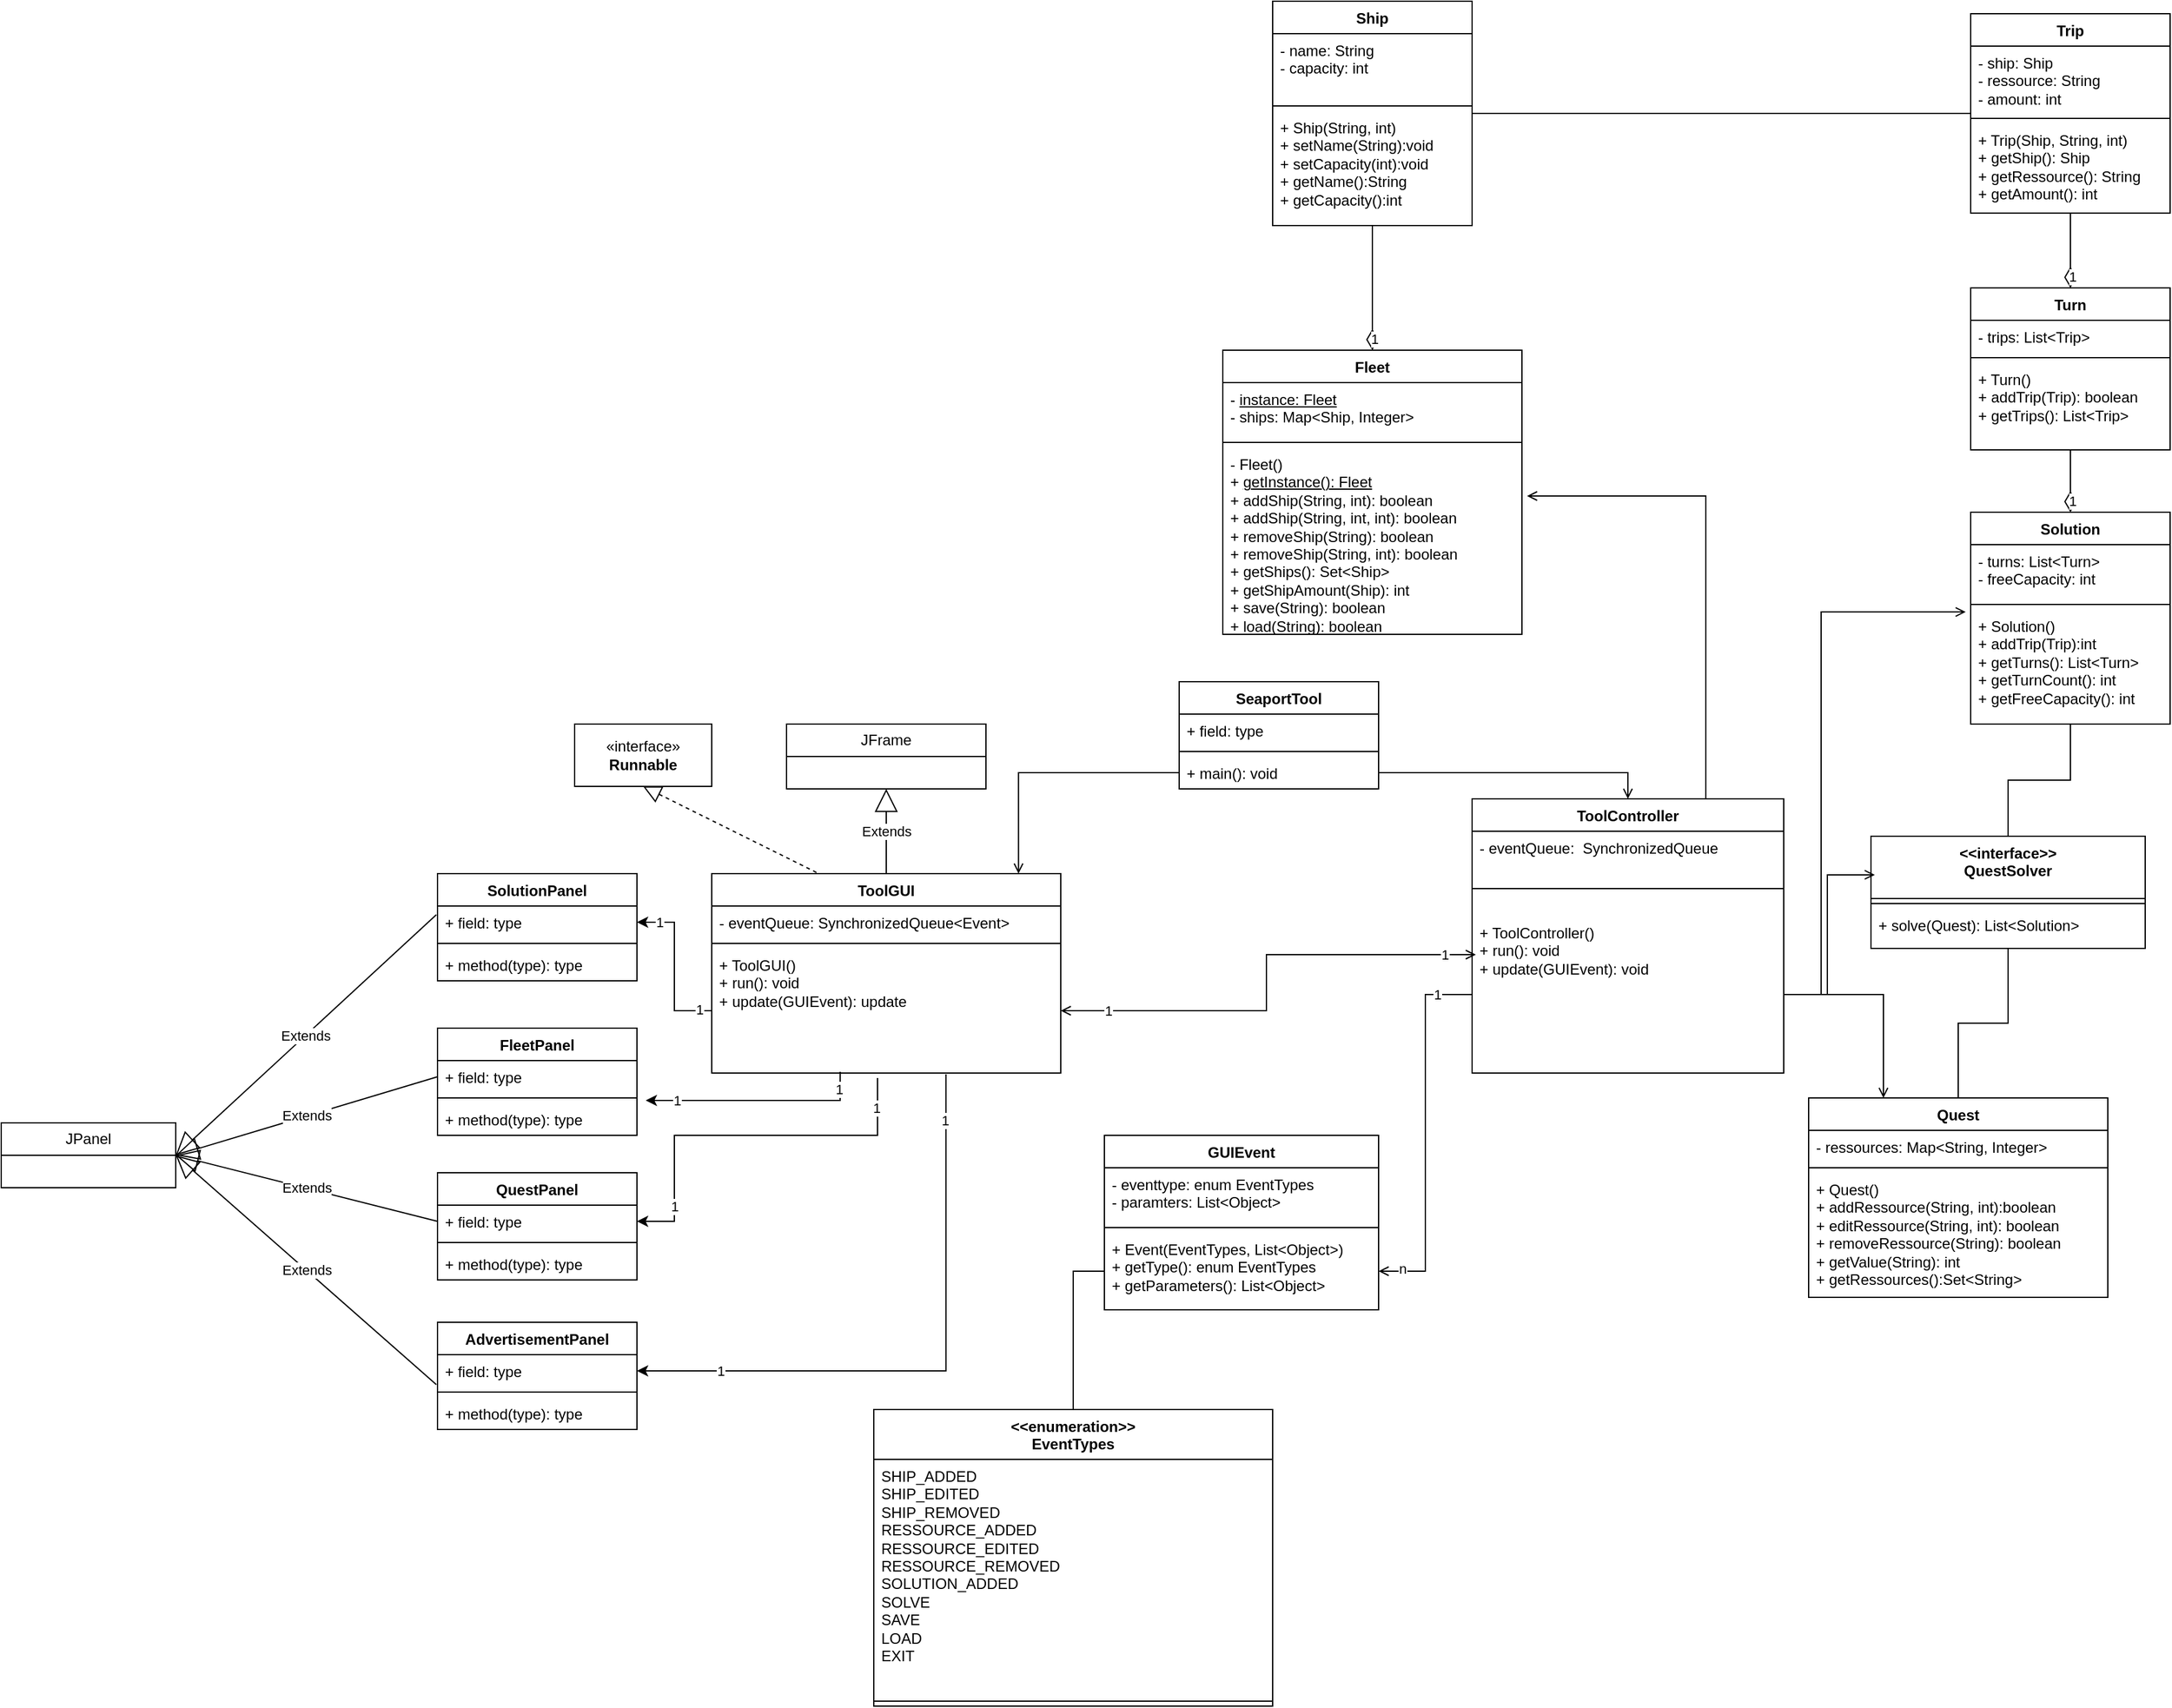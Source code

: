 <mxfile version="21.8.2" type="device">
  <diagram id="C5RBs43oDa-KdzZeNtuy" name="Page-1">
    <mxGraphModel dx="2634" dy="836" grid="1" gridSize="10" guides="1" tooltips="1" connect="1" arrows="1" fold="1" page="0" pageScale="1" pageWidth="827" pageHeight="1169" math="0" shadow="0">
      <root>
        <mxCell id="WIyWlLk6GJQsqaUBKTNV-0" />
        <mxCell id="WIyWlLk6GJQsqaUBKTNV-1" parent="WIyWlLk6GJQsqaUBKTNV-0" />
        <mxCell id="2VStCSKUZjfk6ihANfYz-0" value="SeaportTool" style="swimlane;fontStyle=1;align=center;verticalAlign=top;childLayout=stackLayout;horizontal=1;startSize=26;horizontalStack=0;resizeParent=1;resizeParentMax=0;resizeLast=0;collapsible=1;marginBottom=0;whiteSpace=wrap;html=1;" parent="WIyWlLk6GJQsqaUBKTNV-1" vertex="1">
          <mxGeometry x="-5" y="566" width="160" height="86" as="geometry" />
        </mxCell>
        <mxCell id="2VStCSKUZjfk6ihANfYz-1" value="+ field: type" style="text;strokeColor=none;fillColor=none;align=left;verticalAlign=top;spacingLeft=4;spacingRight=4;overflow=hidden;rotatable=0;points=[[0,0.5],[1,0.5]];portConstraint=eastwest;whiteSpace=wrap;html=1;" parent="2VStCSKUZjfk6ihANfYz-0" vertex="1">
          <mxGeometry y="26" width="160" height="26" as="geometry" />
        </mxCell>
        <mxCell id="2VStCSKUZjfk6ihANfYz-2" value="" style="line;strokeWidth=1;fillColor=none;align=left;verticalAlign=middle;spacingTop=-1;spacingLeft=3;spacingRight=3;rotatable=0;labelPosition=right;points=[];portConstraint=eastwest;strokeColor=inherit;" parent="2VStCSKUZjfk6ihANfYz-0" vertex="1">
          <mxGeometry y="52" width="160" height="8" as="geometry" />
        </mxCell>
        <mxCell id="pzz5QwoeYlEcZ2WkyYNR-74" value="+ main(): void" style="text;strokeColor=none;fillColor=none;align=left;verticalAlign=top;spacingLeft=4;spacingRight=4;overflow=hidden;rotatable=0;points=[[0,0.5],[1,0.5]];portConstraint=eastwest;whiteSpace=wrap;html=1;" parent="2VStCSKUZjfk6ihANfYz-0" vertex="1">
          <mxGeometry y="60" width="160" height="26" as="geometry" />
        </mxCell>
        <mxCell id="2VStCSKUZjfk6ihANfYz-5" value="&lt;div&gt;&amp;lt;&amp;lt;interface&amp;gt;&amp;gt;&lt;/div&gt;&lt;div&gt;QuestSolver&lt;br&gt;&lt;/div&gt;" style="swimlane;fontStyle=1;align=center;verticalAlign=top;childLayout=stackLayout;horizontal=1;startSize=50;horizontalStack=0;resizeParent=1;resizeParentMax=0;resizeLast=0;collapsible=1;marginBottom=0;whiteSpace=wrap;html=1;" parent="WIyWlLk6GJQsqaUBKTNV-1" vertex="1">
          <mxGeometry x="550" y="690" width="220" height="90" as="geometry" />
        </mxCell>
        <mxCell id="2VStCSKUZjfk6ihANfYz-7" value="" style="line;strokeWidth=1;fillColor=none;align=left;verticalAlign=middle;spacingTop=-1;spacingLeft=3;spacingRight=3;rotatable=0;labelPosition=right;points=[];portConstraint=eastwest;strokeColor=inherit;" parent="2VStCSKUZjfk6ihANfYz-5" vertex="1">
          <mxGeometry y="50" width="220" height="8" as="geometry" />
        </mxCell>
        <mxCell id="2VStCSKUZjfk6ihANfYz-8" value="+ solve(Quest): List&amp;lt;Solution&amp;gt;" style="text;strokeColor=none;fillColor=none;align=left;verticalAlign=top;spacingLeft=4;spacingRight=4;overflow=hidden;rotatable=0;points=[[0,0.5],[1,0.5]];portConstraint=eastwest;whiteSpace=wrap;html=1;" parent="2VStCSKUZjfk6ihANfYz-5" vertex="1">
          <mxGeometry y="58" width="220" height="32" as="geometry" />
        </mxCell>
        <mxCell id="2VStCSKUZjfk6ihANfYz-9" value="Quest" style="swimlane;fontStyle=1;align=center;verticalAlign=top;childLayout=stackLayout;horizontal=1;startSize=26;horizontalStack=0;resizeParent=1;resizeParentMax=0;resizeLast=0;collapsible=1;marginBottom=0;whiteSpace=wrap;html=1;" parent="WIyWlLk6GJQsqaUBKTNV-1" vertex="1">
          <mxGeometry x="500" y="900" width="240" height="160" as="geometry" />
        </mxCell>
        <mxCell id="2VStCSKUZjfk6ihANfYz-10" value="- ressources: Map&amp;lt;String, Integer&amp;gt;" style="text;strokeColor=none;fillColor=none;align=left;verticalAlign=top;spacingLeft=4;spacingRight=4;overflow=hidden;rotatable=0;points=[[0,0.5],[1,0.5]];portConstraint=eastwest;whiteSpace=wrap;html=1;" parent="2VStCSKUZjfk6ihANfYz-9" vertex="1">
          <mxGeometry y="26" width="240" height="26" as="geometry" />
        </mxCell>
        <mxCell id="2VStCSKUZjfk6ihANfYz-11" value="" style="line;strokeWidth=1;fillColor=none;align=left;verticalAlign=middle;spacingTop=-1;spacingLeft=3;spacingRight=3;rotatable=0;labelPosition=right;points=[];portConstraint=eastwest;strokeColor=inherit;" parent="2VStCSKUZjfk6ihANfYz-9" vertex="1">
          <mxGeometry y="52" width="240" height="8" as="geometry" />
        </mxCell>
        <mxCell id="2VStCSKUZjfk6ihANfYz-12" value="&lt;div&gt;+ Quest()&lt;br&gt;&lt;/div&gt;&lt;div&gt;+ addRessource(String, int):boolean&lt;/div&gt;&lt;div&gt;+ editRessource(String, int): boolean&lt;/div&gt;&lt;div&gt;+ removeRessource(String): boolean&lt;/div&gt;&lt;div&gt;+ getValue(String): int&lt;/div&gt;&lt;div&gt;+ getRessources():Set&amp;lt;String&amp;gt;&lt;br&gt;&lt;/div&gt;" style="text;strokeColor=none;fillColor=none;align=left;verticalAlign=top;spacingLeft=4;spacingRight=4;overflow=hidden;rotatable=0;points=[[0,0.5],[1,0.5]];portConstraint=eastwest;whiteSpace=wrap;html=1;" parent="2VStCSKUZjfk6ihANfYz-9" vertex="1">
          <mxGeometry y="60" width="240" height="100" as="geometry" />
        </mxCell>
        <mxCell id="2VStCSKUZjfk6ihANfYz-13" value="Solution" style="swimlane;fontStyle=1;align=center;verticalAlign=top;childLayout=stackLayout;horizontal=1;startSize=26;horizontalStack=0;resizeParent=1;resizeParentMax=0;resizeLast=0;collapsible=1;marginBottom=0;whiteSpace=wrap;html=1;" parent="WIyWlLk6GJQsqaUBKTNV-1" vertex="1">
          <mxGeometry x="630" y="430" width="160" height="170" as="geometry" />
        </mxCell>
        <mxCell id="2VStCSKUZjfk6ihANfYz-14" value="&lt;div&gt;- turns: List&amp;lt;Turn&amp;gt;&lt;/div&gt;&lt;div&gt;- freeCapacity: int&lt;br&gt;&lt;/div&gt;" style="text;strokeColor=none;fillColor=none;align=left;verticalAlign=top;spacingLeft=4;spacingRight=4;overflow=hidden;rotatable=0;points=[[0,0.5],[1,0.5]];portConstraint=eastwest;whiteSpace=wrap;html=1;" parent="2VStCSKUZjfk6ihANfYz-13" vertex="1">
          <mxGeometry y="26" width="160" height="44" as="geometry" />
        </mxCell>
        <mxCell id="2VStCSKUZjfk6ihANfYz-15" value="" style="line;strokeWidth=1;fillColor=none;align=left;verticalAlign=middle;spacingTop=-1;spacingLeft=3;spacingRight=3;rotatable=0;labelPosition=right;points=[];portConstraint=eastwest;strokeColor=inherit;" parent="2VStCSKUZjfk6ihANfYz-13" vertex="1">
          <mxGeometry y="70" width="160" height="8" as="geometry" />
        </mxCell>
        <mxCell id="2VStCSKUZjfk6ihANfYz-16" value="&lt;div&gt;+ Solution()&lt;/div&gt;&lt;div&gt;+ addTrip(Trip):int&lt;/div&gt;&lt;div&gt;+ getTurns(): List&amp;lt;Turn&amp;gt;&lt;/div&gt;&lt;div&gt;+ getTurnCount(): int&lt;/div&gt;&lt;div&gt;+ getFreeCapacity(): int&lt;br&gt;&lt;/div&gt;" style="text;strokeColor=none;fillColor=none;align=left;verticalAlign=top;spacingLeft=4;spacingRight=4;overflow=hidden;rotatable=0;points=[[0,0.5],[1,0.5]];portConstraint=eastwest;whiteSpace=wrap;html=1;" parent="2VStCSKUZjfk6ihANfYz-13" vertex="1">
          <mxGeometry y="78" width="160" height="92" as="geometry" />
        </mxCell>
        <mxCell id="2VStCSKUZjfk6ihANfYz-21" value="Ship" style="swimlane;fontStyle=1;align=center;verticalAlign=top;childLayout=stackLayout;horizontal=1;startSize=26;horizontalStack=0;resizeParent=1;resizeParentMax=0;resizeLast=0;collapsible=1;marginBottom=0;whiteSpace=wrap;html=1;" parent="WIyWlLk6GJQsqaUBKTNV-1" vertex="1">
          <mxGeometry x="70" y="20" width="160" height="180" as="geometry">
            <mxRectangle x="40" y="240" width="70" height="30" as="alternateBounds" />
          </mxGeometry>
        </mxCell>
        <mxCell id="2VStCSKUZjfk6ihANfYz-22" value="&lt;div&gt;- name: String&lt;/div&gt;&lt;div&gt;- capacity: int&lt;/div&gt;" style="text;strokeColor=none;fillColor=none;align=left;verticalAlign=top;spacingLeft=4;spacingRight=4;overflow=hidden;rotatable=0;points=[[0,0.5],[1,0.5]];portConstraint=eastwest;whiteSpace=wrap;html=1;" parent="2VStCSKUZjfk6ihANfYz-21" vertex="1">
          <mxGeometry y="26" width="160" height="54" as="geometry" />
        </mxCell>
        <mxCell id="2VStCSKUZjfk6ihANfYz-23" value="" style="line;strokeWidth=1;fillColor=none;align=left;verticalAlign=middle;spacingTop=-1;spacingLeft=3;spacingRight=3;rotatable=0;labelPosition=right;points=[];portConstraint=eastwest;strokeColor=inherit;" parent="2VStCSKUZjfk6ihANfYz-21" vertex="1">
          <mxGeometry y="80" width="160" height="8" as="geometry" />
        </mxCell>
        <mxCell id="2VStCSKUZjfk6ihANfYz-24" value="&lt;div&gt;+ Ship(String, int)&lt;/div&gt;&lt;div&gt;+ setName(String):void&lt;/div&gt;&lt;div&gt;+ setCapacity(int):void&lt;/div&gt;&lt;div&gt;+ getName():String&lt;/div&gt;&lt;div&gt;+ getCapacity():int&lt;br&gt;&lt;/div&gt;" style="text;strokeColor=none;fillColor=none;align=left;verticalAlign=top;spacingLeft=4;spacingRight=4;overflow=hidden;rotatable=0;points=[[0,0.5],[1,0.5]];portConstraint=eastwest;whiteSpace=wrap;html=1;" parent="2VStCSKUZjfk6ihANfYz-21" vertex="1">
          <mxGeometry y="88" width="160" height="92" as="geometry" />
        </mxCell>
        <mxCell id="2VStCSKUZjfk6ihANfYz-25" value="Fleet" style="swimlane;fontStyle=1;align=center;verticalAlign=top;childLayout=stackLayout;horizontal=1;startSize=26;horizontalStack=0;resizeParent=1;resizeParentMax=0;resizeLast=0;collapsible=1;marginBottom=0;whiteSpace=wrap;html=1;" parent="WIyWlLk6GJQsqaUBKTNV-1" vertex="1">
          <mxGeometry x="30" y="300" width="240" height="228" as="geometry" />
        </mxCell>
        <mxCell id="2VStCSKUZjfk6ihANfYz-26" value="- &lt;u&gt;instance: Fleet&lt;/u&gt;&lt;br&gt;- ships: Map&amp;lt;Ship, Integer&amp;gt;&lt;br&gt;" style="text;strokeColor=none;fillColor=none;align=left;verticalAlign=top;spacingLeft=4;spacingRight=4;overflow=hidden;rotatable=0;points=[[0,0.5],[1,0.5]];portConstraint=eastwest;whiteSpace=wrap;html=1;" parent="2VStCSKUZjfk6ihANfYz-25" vertex="1">
          <mxGeometry y="26" width="240" height="44" as="geometry" />
        </mxCell>
        <mxCell id="2VStCSKUZjfk6ihANfYz-27" value="" style="line;strokeWidth=1;fillColor=none;align=left;verticalAlign=middle;spacingTop=-1;spacingLeft=3;spacingRight=3;rotatable=0;labelPosition=right;points=[];portConstraint=eastwest;strokeColor=inherit;" parent="2VStCSKUZjfk6ihANfYz-25" vertex="1">
          <mxGeometry y="70" width="240" height="8" as="geometry" />
        </mxCell>
        <mxCell id="2VStCSKUZjfk6ihANfYz-28" value="&lt;div&gt;- Fleet()&lt;/div&gt;&lt;div&gt;+ &lt;u&gt;getInstance(): Fleet&lt;/u&gt;&lt;/div&gt;&lt;div&gt;+ addShip(String, int): boolean&lt;br&gt;&lt;/div&gt;&lt;div&gt;+ addShip(String, int, int): boolean&lt;/div&gt;&lt;div&gt;+ removeShip(String): boolean&lt;br&gt;&lt;/div&gt;&lt;div&gt;+ removeShip(String, int): boolean&lt;/div&gt;&lt;div&gt;+ getShips(): Set&amp;lt;Ship&amp;gt;&lt;/div&gt;&lt;div&gt;+ getShipAmount(Ship): int&lt;br&gt;&lt;/div&gt;&lt;div&gt;+ save(String): boolean&lt;/div&gt;&lt;div&gt;+ load(String): boolean&lt;br&gt;&lt;/div&gt;" style="text;strokeColor=none;fillColor=none;align=left;verticalAlign=top;spacingLeft=4;spacingRight=4;overflow=hidden;rotatable=0;points=[[0,0.5],[1,0.5]];portConstraint=eastwest;whiteSpace=wrap;html=1;" parent="2VStCSKUZjfk6ihANfYz-25" vertex="1">
          <mxGeometry y="78" width="240" height="150" as="geometry" />
        </mxCell>
        <mxCell id="2VStCSKUZjfk6ihANfYz-29" value="Trip" style="swimlane;fontStyle=1;align=center;verticalAlign=top;childLayout=stackLayout;horizontal=1;startSize=26;horizontalStack=0;resizeParent=1;resizeParentMax=0;resizeLast=0;collapsible=1;marginBottom=0;whiteSpace=wrap;html=1;" parent="WIyWlLk6GJQsqaUBKTNV-1" vertex="1">
          <mxGeometry x="630" y="30" width="160" height="160" as="geometry" />
        </mxCell>
        <mxCell id="2VStCSKUZjfk6ihANfYz-30" value="&lt;div&gt;- ship: Ship&lt;br&gt;&lt;/div&gt;&lt;div&gt;- ressource: String&lt;br&gt;&lt;/div&gt;&lt;div&gt;- amount: int&lt;br&gt;&lt;/div&gt;" style="text;strokeColor=none;fillColor=none;align=left;verticalAlign=top;spacingLeft=4;spacingRight=4;overflow=hidden;rotatable=0;points=[[0,0.5],[1,0.5]];portConstraint=eastwest;whiteSpace=wrap;html=1;" parent="2VStCSKUZjfk6ihANfYz-29" vertex="1">
          <mxGeometry y="26" width="160" height="54" as="geometry" />
        </mxCell>
        <mxCell id="2VStCSKUZjfk6ihANfYz-31" value="" style="line;strokeWidth=1;fillColor=none;align=left;verticalAlign=middle;spacingTop=-1;spacingLeft=3;spacingRight=3;rotatable=0;labelPosition=right;points=[];portConstraint=eastwest;strokeColor=inherit;" parent="2VStCSKUZjfk6ihANfYz-29" vertex="1">
          <mxGeometry y="80" width="160" height="8" as="geometry" />
        </mxCell>
        <mxCell id="2VStCSKUZjfk6ihANfYz-32" value="&lt;div&gt;+ Trip(Ship, String, int)&lt;/div&gt;&lt;div&gt;+ getShip(): Ship&lt;/div&gt;&lt;div&gt;+ getRessource(): String&lt;/div&gt;&lt;div&gt;+ getAmount(): int&lt;/div&gt;" style="text;strokeColor=none;fillColor=none;align=left;verticalAlign=top;spacingLeft=4;spacingRight=4;overflow=hidden;rotatable=0;points=[[0,0.5],[1,0.5]];portConstraint=eastwest;whiteSpace=wrap;html=1;" parent="2VStCSKUZjfk6ihANfYz-29" vertex="1">
          <mxGeometry y="88" width="160" height="72" as="geometry" />
        </mxCell>
        <mxCell id="2VStCSKUZjfk6ihANfYz-33" value="Turn" style="swimlane;fontStyle=1;align=center;verticalAlign=top;childLayout=stackLayout;horizontal=1;startSize=26;horizontalStack=0;resizeParent=1;resizeParentMax=0;resizeLast=0;collapsible=1;marginBottom=0;whiteSpace=wrap;html=1;" parent="WIyWlLk6GJQsqaUBKTNV-1" vertex="1">
          <mxGeometry x="630" y="250" width="160" height="130" as="geometry" />
        </mxCell>
        <mxCell id="2VStCSKUZjfk6ihANfYz-34" value="- trips: List&amp;lt;Trip&amp;gt;" style="text;strokeColor=none;fillColor=none;align=left;verticalAlign=top;spacingLeft=4;spacingRight=4;overflow=hidden;rotatable=0;points=[[0,0.5],[1,0.5]];portConstraint=eastwest;whiteSpace=wrap;html=1;" parent="2VStCSKUZjfk6ihANfYz-33" vertex="1">
          <mxGeometry y="26" width="160" height="26" as="geometry" />
        </mxCell>
        <mxCell id="2VStCSKUZjfk6ihANfYz-35" value="" style="line;strokeWidth=1;fillColor=none;align=left;verticalAlign=middle;spacingTop=-1;spacingLeft=3;spacingRight=3;rotatable=0;labelPosition=right;points=[];portConstraint=eastwest;strokeColor=inherit;" parent="2VStCSKUZjfk6ihANfYz-33" vertex="1">
          <mxGeometry y="52" width="160" height="8" as="geometry" />
        </mxCell>
        <mxCell id="2VStCSKUZjfk6ihANfYz-36" value="&lt;div&gt;+ Turn()&lt;/div&gt;&lt;div&gt;+ addTrip(Trip): boolean&lt;/div&gt;&lt;div&gt;+ getTrips(): List&amp;lt;Trip&amp;gt;&lt;br&gt;&lt;/div&gt;" style="text;strokeColor=none;fillColor=none;align=left;verticalAlign=top;spacingLeft=4;spacingRight=4;overflow=hidden;rotatable=0;points=[[0,0.5],[1,0.5]];portConstraint=eastwest;whiteSpace=wrap;html=1;" parent="2VStCSKUZjfk6ihANfYz-33" vertex="1">
          <mxGeometry y="60" width="160" height="70" as="geometry" />
        </mxCell>
        <mxCell id="2tUYn0M57NbODSfi8HWw-1" value="1" style="endArrow=none;html=1;endSize=12;startArrow=diamondThin;startSize=14;startFill=0;edgeStyle=orthogonalEdgeStyle;align=left;verticalAlign=bottom;rounded=0;endFill=0;" parent="WIyWlLk6GJQsqaUBKTNV-1" source="2VStCSKUZjfk6ihANfYz-13" target="2VStCSKUZjfk6ihANfYz-33" edge="1">
          <mxGeometry x="-1" y="3" relative="1" as="geometry">
            <mxPoint x="410" y="280" as="sourcePoint" />
            <mxPoint x="570" y="280" as="targetPoint" />
          </mxGeometry>
        </mxCell>
        <mxCell id="2tUYn0M57NbODSfi8HWw-4" value="1" style="endArrow=none;html=1;endSize=12;startArrow=diamondThin;startSize=14;startFill=0;edgeStyle=orthogonalEdgeStyle;align=left;verticalAlign=bottom;rounded=0;endFill=0;" parent="WIyWlLk6GJQsqaUBKTNV-1" source="2VStCSKUZjfk6ihANfYz-33" target="2VStCSKUZjfk6ihANfYz-29" edge="1">
          <mxGeometry x="-1" y="3" relative="1" as="geometry">
            <mxPoint x="730" y="200" as="sourcePoint" />
            <mxPoint x="730" y="250" as="targetPoint" />
          </mxGeometry>
        </mxCell>
        <mxCell id="2tUYn0M57NbODSfi8HWw-8" value="1" style="endArrow=none;html=1;endSize=12;startArrow=diamondThin;startSize=14;startFill=0;edgeStyle=orthogonalEdgeStyle;align=left;verticalAlign=bottom;rounded=0;endFill=0;" parent="WIyWlLk6GJQsqaUBKTNV-1" source="2VStCSKUZjfk6ihANfYz-25" target="2VStCSKUZjfk6ihANfYz-21" edge="1">
          <mxGeometry x="-1" y="3" relative="1" as="geometry">
            <mxPoint x="410" y="470" as="sourcePoint" />
            <mxPoint x="570" y="470" as="targetPoint" />
          </mxGeometry>
        </mxCell>
        <mxCell id="WBkQMYbXfCcK89Wq34PX-0" value="" style="endArrow=none;html=1;edgeStyle=orthogonalEdgeStyle;rounded=0;" parent="WIyWlLk6GJQsqaUBKTNV-1" source="2VStCSKUZjfk6ihANfYz-21" target="2VStCSKUZjfk6ihANfYz-29" edge="1">
          <mxGeometry relative="1" as="geometry">
            <mxPoint x="330" y="260" as="sourcePoint" />
            <mxPoint x="490" y="260" as="targetPoint" />
          </mxGeometry>
        </mxCell>
        <mxCell id="WBkQMYbXfCcK89Wq34PX-3" value="" style="endArrow=none;html=1;edgeStyle=orthogonalEdgeStyle;rounded=0;" parent="WIyWlLk6GJQsqaUBKTNV-1" source="2VStCSKUZjfk6ihANfYz-13" target="2VStCSKUZjfk6ihANfYz-5" edge="1">
          <mxGeometry relative="1" as="geometry">
            <mxPoint x="240" y="110" as="sourcePoint" />
            <mxPoint x="640" y="120" as="targetPoint" />
          </mxGeometry>
        </mxCell>
        <mxCell id="WBkQMYbXfCcK89Wq34PX-4" value="" style="endArrow=none;html=1;edgeStyle=orthogonalEdgeStyle;rounded=0;" parent="WIyWlLk6GJQsqaUBKTNV-1" source="2VStCSKUZjfk6ihANfYz-5" target="2VStCSKUZjfk6ihANfYz-9" edge="1">
          <mxGeometry relative="1" as="geometry">
            <mxPoint x="720" y="610" as="sourcePoint" />
            <mxPoint x="670" y="700" as="targetPoint" />
          </mxGeometry>
        </mxCell>
        <mxCell id="pzz5QwoeYlEcZ2WkyYNR-1" value="ToolController" style="swimlane;fontStyle=1;align=center;verticalAlign=top;childLayout=stackLayout;horizontal=1;startSize=26;horizontalStack=0;resizeParent=1;resizeParentMax=0;resizeLast=0;collapsible=1;marginBottom=0;whiteSpace=wrap;html=1;" parent="WIyWlLk6GJQsqaUBKTNV-1" vertex="1">
          <mxGeometry x="230" y="660" width="250" height="220" as="geometry" />
        </mxCell>
        <mxCell id="pzz5QwoeYlEcZ2WkyYNR-39" value="- eventQueue:&amp;nbsp; SynchronizedQueue" style="text;strokeColor=none;fillColor=none;align=left;verticalAlign=top;spacingLeft=4;spacingRight=4;overflow=hidden;rotatable=0;points=[[0,0.5],[1,0.5]];portConstraint=eastwest;whiteSpace=wrap;html=1;" parent="pzz5QwoeYlEcZ2WkyYNR-1" vertex="1">
          <mxGeometry y="26" width="250" height="24" as="geometry" />
        </mxCell>
        <mxCell id="pzz5QwoeYlEcZ2WkyYNR-3" value="" style="line;strokeWidth=1;fillColor=none;align=left;verticalAlign=middle;spacingTop=-1;spacingLeft=3;spacingRight=3;rotatable=0;labelPosition=right;points=[];portConstraint=eastwest;strokeColor=inherit;" parent="pzz5QwoeYlEcZ2WkyYNR-1" vertex="1">
          <mxGeometry y="50" width="250" height="44" as="geometry" />
        </mxCell>
        <mxCell id="pzz5QwoeYlEcZ2WkyYNR-4" value="+ ToolController()&lt;br&gt;+ run(): void&lt;br&gt;+ update(GUIEvent): void" style="text;strokeColor=none;fillColor=none;align=left;verticalAlign=top;spacingLeft=4;spacingRight=4;overflow=hidden;rotatable=0;points=[[0,0.5],[1,0.5]];portConstraint=eastwest;whiteSpace=wrap;html=1;" parent="pzz5QwoeYlEcZ2WkyYNR-1" vertex="1">
          <mxGeometry y="94" width="250" height="126" as="geometry" />
        </mxCell>
        <mxCell id="pzz5QwoeYlEcZ2WkyYNR-5" value="ToolGUI" style="swimlane;fontStyle=1;align=center;verticalAlign=top;childLayout=stackLayout;horizontal=1;startSize=26;horizontalStack=0;resizeParent=1;resizeParentMax=0;resizeLast=0;collapsible=1;marginBottom=0;whiteSpace=wrap;html=1;" parent="WIyWlLk6GJQsqaUBKTNV-1" vertex="1">
          <mxGeometry x="-380" y="720" width="280" height="160" as="geometry" />
        </mxCell>
        <mxCell id="pzz5QwoeYlEcZ2WkyYNR-6" value="- eventQueue: SynchronizedQueue&amp;lt;Event&amp;gt;" style="text;strokeColor=none;fillColor=none;align=left;verticalAlign=top;spacingLeft=4;spacingRight=4;overflow=hidden;rotatable=0;points=[[0,0.5],[1,0.5]];portConstraint=eastwest;whiteSpace=wrap;html=1;" parent="pzz5QwoeYlEcZ2WkyYNR-5" vertex="1">
          <mxGeometry y="26" width="280" height="26" as="geometry" />
        </mxCell>
        <mxCell id="pzz5QwoeYlEcZ2WkyYNR-7" value="" style="line;strokeWidth=1;fillColor=none;align=left;verticalAlign=middle;spacingTop=-1;spacingLeft=3;spacingRight=3;rotatable=0;labelPosition=right;points=[];portConstraint=eastwest;strokeColor=inherit;" parent="pzz5QwoeYlEcZ2WkyYNR-5" vertex="1">
          <mxGeometry y="52" width="280" height="8" as="geometry" />
        </mxCell>
        <mxCell id="pzz5QwoeYlEcZ2WkyYNR-8" value="+ ToolGUI()&lt;br&gt;+ run(): void&lt;br&gt;+ update(GUIEvent): update" style="text;strokeColor=none;fillColor=none;align=left;verticalAlign=top;spacingLeft=4;spacingRight=4;overflow=hidden;rotatable=0;points=[[0,0.5],[1,0.5]];portConstraint=eastwest;whiteSpace=wrap;html=1;" parent="pzz5QwoeYlEcZ2WkyYNR-5" vertex="1">
          <mxGeometry y="60" width="280" height="100" as="geometry" />
        </mxCell>
        <mxCell id="pzz5QwoeYlEcZ2WkyYNR-9" value="JFrame" style="swimlane;fontStyle=0;childLayout=stackLayout;horizontal=1;startSize=26;fillColor=none;horizontalStack=0;resizeParent=1;resizeParentMax=0;resizeLast=0;collapsible=1;marginBottom=0;whiteSpace=wrap;html=1;" parent="WIyWlLk6GJQsqaUBKTNV-1" vertex="1">
          <mxGeometry x="-320" y="600" width="160" height="52" as="geometry" />
        </mxCell>
        <mxCell id="pzz5QwoeYlEcZ2WkyYNR-13" value="Extends" style="endArrow=block;endSize=16;endFill=0;html=1;rounded=0;exitX=0.5;exitY=0;exitDx=0;exitDy=0;entryX=0.5;entryY=1;entryDx=0;entryDy=0;" parent="WIyWlLk6GJQsqaUBKTNV-1" source="pzz5QwoeYlEcZ2WkyYNR-5" target="pzz5QwoeYlEcZ2WkyYNR-9" edge="1">
          <mxGeometry width="160" relative="1" as="geometry">
            <mxPoint x="340" y="730" as="sourcePoint" />
            <mxPoint x="500" y="730" as="targetPoint" />
          </mxGeometry>
        </mxCell>
        <mxCell id="pzz5QwoeYlEcZ2WkyYNR-14" value="«interface»&lt;br&gt;&lt;b&gt;Runnable&lt;/b&gt;" style="html=1;whiteSpace=wrap;" parent="WIyWlLk6GJQsqaUBKTNV-1" vertex="1">
          <mxGeometry x="-490" y="600" width="110" height="50" as="geometry" />
        </mxCell>
        <mxCell id="pzz5QwoeYlEcZ2WkyYNR-15" value="FleetPanel" style="swimlane;fontStyle=1;align=center;verticalAlign=top;childLayout=stackLayout;horizontal=1;startSize=26;horizontalStack=0;resizeParent=1;resizeParentMax=0;resizeLast=0;collapsible=1;marginBottom=0;whiteSpace=wrap;html=1;" parent="WIyWlLk6GJQsqaUBKTNV-1" vertex="1">
          <mxGeometry x="-600" y="844" width="160" height="86" as="geometry" />
        </mxCell>
        <mxCell id="pzz5QwoeYlEcZ2WkyYNR-16" value="+ field: type" style="text;strokeColor=none;fillColor=none;align=left;verticalAlign=top;spacingLeft=4;spacingRight=4;overflow=hidden;rotatable=0;points=[[0,0.5],[1,0.5]];portConstraint=eastwest;whiteSpace=wrap;html=1;" parent="pzz5QwoeYlEcZ2WkyYNR-15" vertex="1">
          <mxGeometry y="26" width="160" height="26" as="geometry" />
        </mxCell>
        <mxCell id="pzz5QwoeYlEcZ2WkyYNR-17" value="" style="line;strokeWidth=1;fillColor=none;align=left;verticalAlign=middle;spacingTop=-1;spacingLeft=3;spacingRight=3;rotatable=0;labelPosition=right;points=[];portConstraint=eastwest;strokeColor=inherit;" parent="pzz5QwoeYlEcZ2WkyYNR-15" vertex="1">
          <mxGeometry y="52" width="160" height="8" as="geometry" />
        </mxCell>
        <mxCell id="pzz5QwoeYlEcZ2WkyYNR-18" value="+ method(type): type" style="text;strokeColor=none;fillColor=none;align=left;verticalAlign=top;spacingLeft=4;spacingRight=4;overflow=hidden;rotatable=0;points=[[0,0.5],[1,0.5]];portConstraint=eastwest;whiteSpace=wrap;html=1;" parent="pzz5QwoeYlEcZ2WkyYNR-15" vertex="1">
          <mxGeometry y="60" width="160" height="26" as="geometry" />
        </mxCell>
        <mxCell id="pzz5QwoeYlEcZ2WkyYNR-19" value="QuestPanel" style="swimlane;fontStyle=1;align=center;verticalAlign=top;childLayout=stackLayout;horizontal=1;startSize=26;horizontalStack=0;resizeParent=1;resizeParentMax=0;resizeLast=0;collapsible=1;marginBottom=0;whiteSpace=wrap;html=1;" parent="WIyWlLk6GJQsqaUBKTNV-1" vertex="1">
          <mxGeometry x="-600" y="960" width="160" height="86" as="geometry" />
        </mxCell>
        <mxCell id="pzz5QwoeYlEcZ2WkyYNR-20" value="+ field: type" style="text;strokeColor=none;fillColor=none;align=left;verticalAlign=top;spacingLeft=4;spacingRight=4;overflow=hidden;rotatable=0;points=[[0,0.5],[1,0.5]];portConstraint=eastwest;whiteSpace=wrap;html=1;" parent="pzz5QwoeYlEcZ2WkyYNR-19" vertex="1">
          <mxGeometry y="26" width="160" height="26" as="geometry" />
        </mxCell>
        <mxCell id="pzz5QwoeYlEcZ2WkyYNR-21" value="" style="line;strokeWidth=1;fillColor=none;align=left;verticalAlign=middle;spacingTop=-1;spacingLeft=3;spacingRight=3;rotatable=0;labelPosition=right;points=[];portConstraint=eastwest;strokeColor=inherit;" parent="pzz5QwoeYlEcZ2WkyYNR-19" vertex="1">
          <mxGeometry y="52" width="160" height="8" as="geometry" />
        </mxCell>
        <mxCell id="pzz5QwoeYlEcZ2WkyYNR-22" value="+ method(type): type" style="text;strokeColor=none;fillColor=none;align=left;verticalAlign=top;spacingLeft=4;spacingRight=4;overflow=hidden;rotatable=0;points=[[0,0.5],[1,0.5]];portConstraint=eastwest;whiteSpace=wrap;html=1;" parent="pzz5QwoeYlEcZ2WkyYNR-19" vertex="1">
          <mxGeometry y="60" width="160" height="26" as="geometry" />
        </mxCell>
        <mxCell id="pzz5QwoeYlEcZ2WkyYNR-23" value="SolutionPanel" style="swimlane;fontStyle=1;align=center;verticalAlign=top;childLayout=stackLayout;horizontal=1;startSize=26;horizontalStack=0;resizeParent=1;resizeParentMax=0;resizeLast=0;collapsible=1;marginBottom=0;whiteSpace=wrap;html=1;" parent="WIyWlLk6GJQsqaUBKTNV-1" vertex="1">
          <mxGeometry x="-600" y="720" width="160" height="86" as="geometry" />
        </mxCell>
        <mxCell id="pzz5QwoeYlEcZ2WkyYNR-24" value="+ field: type" style="text;strokeColor=none;fillColor=none;align=left;verticalAlign=top;spacingLeft=4;spacingRight=4;overflow=hidden;rotatable=0;points=[[0,0.5],[1,0.5]];portConstraint=eastwest;whiteSpace=wrap;html=1;" parent="pzz5QwoeYlEcZ2WkyYNR-23" vertex="1">
          <mxGeometry y="26" width="160" height="26" as="geometry" />
        </mxCell>
        <mxCell id="pzz5QwoeYlEcZ2WkyYNR-25" value="" style="line;strokeWidth=1;fillColor=none;align=left;verticalAlign=middle;spacingTop=-1;spacingLeft=3;spacingRight=3;rotatable=0;labelPosition=right;points=[];portConstraint=eastwest;strokeColor=inherit;" parent="pzz5QwoeYlEcZ2WkyYNR-23" vertex="1">
          <mxGeometry y="52" width="160" height="8" as="geometry" />
        </mxCell>
        <mxCell id="pzz5QwoeYlEcZ2WkyYNR-26" value="+ method(type): type" style="text;strokeColor=none;fillColor=none;align=left;verticalAlign=top;spacingLeft=4;spacingRight=4;overflow=hidden;rotatable=0;points=[[0,0.5],[1,0.5]];portConstraint=eastwest;whiteSpace=wrap;html=1;" parent="pzz5QwoeYlEcZ2WkyYNR-23" vertex="1">
          <mxGeometry y="60" width="160" height="26" as="geometry" />
        </mxCell>
        <mxCell id="pzz5QwoeYlEcZ2WkyYNR-27" value="AdvertisementPanel" style="swimlane;fontStyle=1;align=center;verticalAlign=top;childLayout=stackLayout;horizontal=1;startSize=26;horizontalStack=0;resizeParent=1;resizeParentMax=0;resizeLast=0;collapsible=1;marginBottom=0;whiteSpace=wrap;html=1;" parent="WIyWlLk6GJQsqaUBKTNV-1" vertex="1">
          <mxGeometry x="-600" y="1080" width="160" height="86" as="geometry" />
        </mxCell>
        <mxCell id="pzz5QwoeYlEcZ2WkyYNR-28" value="+ field: type" style="text;strokeColor=none;fillColor=none;align=left;verticalAlign=top;spacingLeft=4;spacingRight=4;overflow=hidden;rotatable=0;points=[[0,0.5],[1,0.5]];portConstraint=eastwest;whiteSpace=wrap;html=1;" parent="pzz5QwoeYlEcZ2WkyYNR-27" vertex="1">
          <mxGeometry y="26" width="160" height="26" as="geometry" />
        </mxCell>
        <mxCell id="pzz5QwoeYlEcZ2WkyYNR-29" value="" style="line;strokeWidth=1;fillColor=none;align=left;verticalAlign=middle;spacingTop=-1;spacingLeft=3;spacingRight=3;rotatable=0;labelPosition=right;points=[];portConstraint=eastwest;strokeColor=inherit;" parent="pzz5QwoeYlEcZ2WkyYNR-27" vertex="1">
          <mxGeometry y="52" width="160" height="8" as="geometry" />
        </mxCell>
        <mxCell id="pzz5QwoeYlEcZ2WkyYNR-30" value="+ method(type): type" style="text;strokeColor=none;fillColor=none;align=left;verticalAlign=top;spacingLeft=4;spacingRight=4;overflow=hidden;rotatable=0;points=[[0,0.5],[1,0.5]];portConstraint=eastwest;whiteSpace=wrap;html=1;" parent="pzz5QwoeYlEcZ2WkyYNR-27" vertex="1">
          <mxGeometry y="60" width="160" height="26" as="geometry" />
        </mxCell>
        <mxCell id="pzz5QwoeYlEcZ2WkyYNR-31" value="GUIEvent" style="swimlane;fontStyle=1;align=center;verticalAlign=top;childLayout=stackLayout;horizontal=1;startSize=26;horizontalStack=0;resizeParent=1;resizeParentMax=0;resizeLast=0;collapsible=1;marginBottom=0;whiteSpace=wrap;html=1;" parent="WIyWlLk6GJQsqaUBKTNV-1" vertex="1">
          <mxGeometry x="-65" y="930" width="220" height="140" as="geometry" />
        </mxCell>
        <mxCell id="pzz5QwoeYlEcZ2WkyYNR-32" value="- eventtype: enum EventTypes&lt;br&gt;- paramters: List&amp;lt;Object&amp;gt;" style="text;strokeColor=none;fillColor=none;align=left;verticalAlign=top;spacingLeft=4;spacingRight=4;overflow=hidden;rotatable=0;points=[[0,0.5],[1,0.5]];portConstraint=eastwest;whiteSpace=wrap;html=1;" parent="pzz5QwoeYlEcZ2WkyYNR-31" vertex="1">
          <mxGeometry y="26" width="220" height="44" as="geometry" />
        </mxCell>
        <mxCell id="pzz5QwoeYlEcZ2WkyYNR-33" value="" style="line;strokeWidth=1;fillColor=none;align=left;verticalAlign=middle;spacingTop=-1;spacingLeft=3;spacingRight=3;rotatable=0;labelPosition=right;points=[];portConstraint=eastwest;strokeColor=inherit;" parent="pzz5QwoeYlEcZ2WkyYNR-31" vertex="1">
          <mxGeometry y="70" width="220" height="8" as="geometry" />
        </mxCell>
        <mxCell id="pzz5QwoeYlEcZ2WkyYNR-34" value="+ Event(EventTypes, List&amp;lt;Object&amp;gt;)&lt;br&gt;+ getType(): enum EventTypes&lt;br&gt;+ getParameters(): List&amp;lt;Object&amp;gt;" style="text;strokeColor=none;fillColor=none;align=left;verticalAlign=top;spacingLeft=4;spacingRight=4;overflow=hidden;rotatable=0;points=[[0,0.5],[1,0.5]];portConstraint=eastwest;whiteSpace=wrap;html=1;" parent="pzz5QwoeYlEcZ2WkyYNR-31" vertex="1">
          <mxGeometry y="78" width="220" height="62" as="geometry" />
        </mxCell>
        <mxCell id="pzz5QwoeYlEcZ2WkyYNR-35" value="&amp;lt;&amp;lt;enumeration&amp;gt;&amp;gt;&lt;br&gt;EventTypes" style="swimlane;fontStyle=1;align=center;verticalAlign=top;childLayout=stackLayout;horizontal=1;startSize=40;horizontalStack=0;resizeParent=1;resizeParentMax=0;resizeLast=0;collapsible=1;marginBottom=0;whiteSpace=wrap;html=1;" parent="WIyWlLk6GJQsqaUBKTNV-1" vertex="1">
          <mxGeometry x="-250" y="1150" width="320" height="238" as="geometry" />
        </mxCell>
        <mxCell id="pzz5QwoeYlEcZ2WkyYNR-40" value="SHIP_ADDED&lt;br&gt;SHIP_EDITED&lt;br&gt;SHIP_REMOVED&lt;br&gt;RESSOURCE_ADDED&lt;br&gt;RESSOURCE_EDITED&lt;br&gt;RESSOURCE_REMOVED&lt;br&gt;SOLUTION_ADDED&lt;br&gt;SOLVE&lt;br&gt;SAVE&lt;br&gt;LOAD&lt;br&gt;EXIT" style="text;strokeColor=none;fillColor=none;align=left;verticalAlign=top;spacingLeft=4;spacingRight=4;overflow=hidden;rotatable=0;points=[[0,0.5],[1,0.5]];portConstraint=eastwest;whiteSpace=wrap;html=1;" parent="pzz5QwoeYlEcZ2WkyYNR-35" vertex="1">
          <mxGeometry y="40" width="320" height="190" as="geometry" />
        </mxCell>
        <mxCell id="pzz5QwoeYlEcZ2WkyYNR-37" value="" style="line;strokeWidth=1;fillColor=none;align=left;verticalAlign=middle;spacingTop=-1;spacingLeft=3;spacingRight=3;rotatable=0;labelPosition=right;points=[];portConstraint=eastwest;strokeColor=inherit;" parent="pzz5QwoeYlEcZ2WkyYNR-35" vertex="1">
          <mxGeometry y="230" width="320" height="8" as="geometry" />
        </mxCell>
        <mxCell id="pzz5QwoeYlEcZ2WkyYNR-51" style="edgeStyle=orthogonalEdgeStyle;rounded=0;orthogonalLoop=1;jettySize=auto;html=1;entryX=0.012;entryY=0.246;entryDx=0;entryDy=0;entryPerimeter=0;startArrow=open;startFill=0;endArrow=open;endFill=0;" parent="WIyWlLk6GJQsqaUBKTNV-1" source="pzz5QwoeYlEcZ2WkyYNR-8" target="pzz5QwoeYlEcZ2WkyYNR-4" edge="1">
          <mxGeometry relative="1" as="geometry" />
        </mxCell>
        <mxCell id="pzz5QwoeYlEcZ2WkyYNR-52" value="1" style="edgeLabel;html=1;align=center;verticalAlign=middle;resizable=0;points=[];" parent="pzz5QwoeYlEcZ2WkyYNR-51" vertex="1" connectable="0">
          <mxGeometry x="-0.799" relative="1" as="geometry">
            <mxPoint as="offset" />
          </mxGeometry>
        </mxCell>
        <mxCell id="pzz5QwoeYlEcZ2WkyYNR-53" value="1" style="edgeLabel;html=1;align=center;verticalAlign=middle;resizable=0;points=[];" parent="pzz5QwoeYlEcZ2WkyYNR-51" vertex="1" connectable="0">
          <mxGeometry x="0.864" relative="1" as="geometry">
            <mxPoint as="offset" />
          </mxGeometry>
        </mxCell>
        <mxCell id="pzz5QwoeYlEcZ2WkyYNR-54" style="edgeStyle=orthogonalEdgeStyle;rounded=0;orthogonalLoop=1;jettySize=auto;html=1;endArrow=none;endFill=0;startArrow=open;startFill=0;" parent="WIyWlLk6GJQsqaUBKTNV-1" source="pzz5QwoeYlEcZ2WkyYNR-34" target="pzz5QwoeYlEcZ2WkyYNR-4" edge="1">
          <mxGeometry relative="1" as="geometry" />
        </mxCell>
        <mxCell id="pzz5QwoeYlEcZ2WkyYNR-55" value="n" style="edgeLabel;html=1;align=center;verticalAlign=middle;resizable=0;points=[];" parent="pzz5QwoeYlEcZ2WkyYNR-54" vertex="1" connectable="0">
          <mxGeometry x="-0.875" y="2" relative="1" as="geometry">
            <mxPoint as="offset" />
          </mxGeometry>
        </mxCell>
        <mxCell id="pzz5QwoeYlEcZ2WkyYNR-56" value="1" style="edgeLabel;html=1;align=center;verticalAlign=middle;resizable=0;points=[];" parent="pzz5QwoeYlEcZ2WkyYNR-54" vertex="1" connectable="0">
          <mxGeometry x="0.811" relative="1" as="geometry">
            <mxPoint as="offset" />
          </mxGeometry>
        </mxCell>
        <mxCell id="pzz5QwoeYlEcZ2WkyYNR-59" style="edgeStyle=orthogonalEdgeStyle;rounded=0;orthogonalLoop=1;jettySize=auto;html=1;endArrow=none;endFill=0;" parent="WIyWlLk6GJQsqaUBKTNV-1" source="pzz5QwoeYlEcZ2WkyYNR-34" target="pzz5QwoeYlEcZ2WkyYNR-35" edge="1">
          <mxGeometry relative="1" as="geometry" />
        </mxCell>
        <mxCell id="pzz5QwoeYlEcZ2WkyYNR-60" value="JPanel" style="swimlane;fontStyle=0;childLayout=stackLayout;horizontal=1;startSize=26;fillColor=none;horizontalStack=0;resizeParent=1;resizeParentMax=0;resizeLast=0;collapsible=1;marginBottom=0;whiteSpace=wrap;html=1;" parent="WIyWlLk6GJQsqaUBKTNV-1" vertex="1">
          <mxGeometry x="-950" y="920" width="140" height="52" as="geometry" />
        </mxCell>
        <mxCell id="pzz5QwoeYlEcZ2WkyYNR-64" value="Extends" style="endArrow=block;endSize=16;endFill=0;html=1;rounded=0;exitX=-0.006;exitY=0.269;exitDx=0;exitDy=0;exitPerimeter=0;entryX=1;entryY=0.5;entryDx=0;entryDy=0;" parent="WIyWlLk6GJQsqaUBKTNV-1" source="pzz5QwoeYlEcZ2WkyYNR-24" target="pzz5QwoeYlEcZ2WkyYNR-60" edge="1">
          <mxGeometry width="160" relative="1" as="geometry">
            <mxPoint x="-640" y="970" as="sourcePoint" />
            <mxPoint x="-480" y="970" as="targetPoint" />
          </mxGeometry>
        </mxCell>
        <mxCell id="pzz5QwoeYlEcZ2WkyYNR-65" value="Extends" style="endArrow=block;endSize=16;endFill=0;html=1;rounded=0;exitX=0;exitY=0.5;exitDx=0;exitDy=0;entryX=1;entryY=0.5;entryDx=0;entryDy=0;" parent="WIyWlLk6GJQsqaUBKTNV-1" source="pzz5QwoeYlEcZ2WkyYNR-16" target="pzz5QwoeYlEcZ2WkyYNR-60" edge="1">
          <mxGeometry width="160" relative="1" as="geometry">
            <mxPoint x="-591" y="763" as="sourcePoint" />
            <mxPoint x="-800" y="956" as="targetPoint" />
          </mxGeometry>
        </mxCell>
        <mxCell id="pzz5QwoeYlEcZ2WkyYNR-66" value="Extends" style="endArrow=block;endSize=16;endFill=0;html=1;rounded=0;exitX=0;exitY=0.5;exitDx=0;exitDy=0;entryX=1;entryY=0.5;entryDx=0;entryDy=0;" parent="WIyWlLk6GJQsqaUBKTNV-1" source="pzz5QwoeYlEcZ2WkyYNR-20" target="pzz5QwoeYlEcZ2WkyYNR-60" edge="1">
          <mxGeometry width="160" relative="1" as="geometry">
            <mxPoint x="-581" y="773" as="sourcePoint" />
            <mxPoint x="-790" y="966" as="targetPoint" />
          </mxGeometry>
        </mxCell>
        <mxCell id="pzz5QwoeYlEcZ2WkyYNR-67" value="Extends" style="endArrow=block;endSize=16;endFill=0;html=1;rounded=0;exitX=-0.006;exitY=0.923;exitDx=0;exitDy=0;exitPerimeter=0;entryX=1;entryY=0.5;entryDx=0;entryDy=0;" parent="WIyWlLk6GJQsqaUBKTNV-1" source="pzz5QwoeYlEcZ2WkyYNR-28" target="pzz5QwoeYlEcZ2WkyYNR-60" edge="1">
          <mxGeometry width="160" relative="1" as="geometry">
            <mxPoint x="-571" y="783" as="sourcePoint" />
            <mxPoint x="-780" y="976" as="targetPoint" />
          </mxGeometry>
        </mxCell>
        <mxCell id="pzz5QwoeYlEcZ2WkyYNR-68" value="" style="endArrow=block;dashed=1;endFill=0;endSize=12;html=1;rounded=0;entryX=0.5;entryY=1;entryDx=0;entryDy=0;exitX=0.3;exitY=-0.006;exitDx=0;exitDy=0;exitPerimeter=0;" parent="WIyWlLk6GJQsqaUBKTNV-1" source="pzz5QwoeYlEcZ2WkyYNR-5" target="pzz5QwoeYlEcZ2WkyYNR-14" edge="1">
          <mxGeometry width="160" relative="1" as="geometry">
            <mxPoint x="-270" y="760" as="sourcePoint" />
            <mxPoint x="-110" y="760" as="targetPoint" />
          </mxGeometry>
        </mxCell>
        <mxCell id="pzz5QwoeYlEcZ2WkyYNR-69" style="edgeStyle=orthogonalEdgeStyle;rounded=0;orthogonalLoop=1;jettySize=auto;html=1;entryX=0.014;entryY=0.344;entryDx=0;entryDy=0;entryPerimeter=0;endArrow=open;endFill=0;" parent="WIyWlLk6GJQsqaUBKTNV-1" source="pzz5QwoeYlEcZ2WkyYNR-4" target="2VStCSKUZjfk6ihANfYz-5" edge="1">
          <mxGeometry relative="1" as="geometry" />
        </mxCell>
        <mxCell id="pzz5QwoeYlEcZ2WkyYNR-71" style="edgeStyle=orthogonalEdgeStyle;rounded=0;orthogonalLoop=1;jettySize=auto;html=1;entryX=-0.025;entryY=0.022;entryDx=0;entryDy=0;entryPerimeter=0;endArrow=open;endFill=0;" parent="WIyWlLk6GJQsqaUBKTNV-1" source="pzz5QwoeYlEcZ2WkyYNR-4" target="2VStCSKUZjfk6ihANfYz-16" edge="1">
          <mxGeometry relative="1" as="geometry">
            <mxPoint x="490" y="827" as="sourcePoint" />
            <mxPoint x="563" y="731" as="targetPoint" />
            <Array as="points">
              <mxPoint x="510" y="817" />
              <mxPoint x="510" y="510" />
            </Array>
          </mxGeometry>
        </mxCell>
        <mxCell id="pzz5QwoeYlEcZ2WkyYNR-72" style="edgeStyle=orthogonalEdgeStyle;rounded=0;orthogonalLoop=1;jettySize=auto;html=1;entryX=0.25;entryY=0;entryDx=0;entryDy=0;endArrow=open;endFill=0;" parent="WIyWlLk6GJQsqaUBKTNV-1" source="pzz5QwoeYlEcZ2WkyYNR-4" target="2VStCSKUZjfk6ihANfYz-9" edge="1">
          <mxGeometry relative="1" as="geometry">
            <mxPoint x="500" y="837" as="sourcePoint" />
            <mxPoint x="573" y="741" as="targetPoint" />
          </mxGeometry>
        </mxCell>
        <mxCell id="pzz5QwoeYlEcZ2WkyYNR-73" style="edgeStyle=orthogonalEdgeStyle;rounded=0;orthogonalLoop=1;jettySize=auto;html=1;entryX=1.017;entryY=0.26;entryDx=0;entryDy=0;entryPerimeter=0;endArrow=open;endFill=0;exitX=0.75;exitY=0;exitDx=0;exitDy=0;" parent="WIyWlLk6GJQsqaUBKTNV-1" source="pzz5QwoeYlEcZ2WkyYNR-1" target="2VStCSKUZjfk6ihANfYz-28" edge="1">
          <mxGeometry relative="1" as="geometry">
            <mxPoint x="510" y="847" as="sourcePoint" />
            <mxPoint x="583" y="751" as="targetPoint" />
          </mxGeometry>
        </mxCell>
        <mxCell id="pzz5QwoeYlEcZ2WkyYNR-75" style="edgeStyle=orthogonalEdgeStyle;rounded=0;orthogonalLoop=1;jettySize=auto;html=1;entryX=0.879;entryY=0;entryDx=0;entryDy=0;entryPerimeter=0;endArrow=open;endFill=0;" parent="WIyWlLk6GJQsqaUBKTNV-1" source="pzz5QwoeYlEcZ2WkyYNR-74" target="pzz5QwoeYlEcZ2WkyYNR-5" edge="1">
          <mxGeometry relative="1" as="geometry" />
        </mxCell>
        <mxCell id="pzz5QwoeYlEcZ2WkyYNR-76" style="edgeStyle=orthogonalEdgeStyle;rounded=0;orthogonalLoop=1;jettySize=auto;html=1;endArrow=open;endFill=0;" parent="WIyWlLk6GJQsqaUBKTNV-1" source="pzz5QwoeYlEcZ2WkyYNR-74" target="pzz5QwoeYlEcZ2WkyYNR-1" edge="1">
          <mxGeometry relative="1" as="geometry" />
        </mxCell>
        <mxCell id="pzz5QwoeYlEcZ2WkyYNR-78" style="edgeStyle=orthogonalEdgeStyle;rounded=0;orthogonalLoop=1;jettySize=auto;html=1;entryX=1;entryY=0.5;entryDx=0;entryDy=0;" parent="WIyWlLk6GJQsqaUBKTNV-1" source="pzz5QwoeYlEcZ2WkyYNR-8" target="pzz5QwoeYlEcZ2WkyYNR-24" edge="1">
          <mxGeometry relative="1" as="geometry" />
        </mxCell>
        <mxCell id="pzz5QwoeYlEcZ2WkyYNR-79" value="1" style="edgeLabel;html=1;align=center;verticalAlign=middle;resizable=0;points=[];" parent="pzz5QwoeYlEcZ2WkyYNR-78" vertex="1" connectable="0">
          <mxGeometry x="0.725" relative="1" as="geometry">
            <mxPoint as="offset" />
          </mxGeometry>
        </mxCell>
        <mxCell id="pzz5QwoeYlEcZ2WkyYNR-80" value="1" style="edgeLabel;html=1;align=center;verticalAlign=middle;resizable=0;points=[];" parent="pzz5QwoeYlEcZ2WkyYNR-78" vertex="1" connectable="0">
          <mxGeometry x="-0.847" y="-1" relative="1" as="geometry">
            <mxPoint as="offset" />
          </mxGeometry>
        </mxCell>
        <mxCell id="pzz5QwoeYlEcZ2WkyYNR-81" style="edgeStyle=orthogonalEdgeStyle;rounded=0;orthogonalLoop=1;jettySize=auto;html=1;entryX=1.044;entryY=1.231;entryDx=0;entryDy=0;entryPerimeter=0;exitX=0.368;exitY=0.99;exitDx=0;exitDy=0;exitPerimeter=0;" parent="WIyWlLk6GJQsqaUBKTNV-1" source="pzz5QwoeYlEcZ2WkyYNR-8" target="pzz5QwoeYlEcZ2WkyYNR-16" edge="1">
          <mxGeometry relative="1" as="geometry">
            <mxPoint x="-310" y="959.5" as="sourcePoint" />
            <mxPoint x="-370" y="888.5" as="targetPoint" />
          </mxGeometry>
        </mxCell>
        <mxCell id="pzz5QwoeYlEcZ2WkyYNR-82" value="1" style="edgeLabel;html=1;align=center;verticalAlign=middle;resizable=0;points=[];" parent="pzz5QwoeYlEcZ2WkyYNR-81" vertex="1" connectable="0">
          <mxGeometry x="0.725" relative="1" as="geometry">
            <mxPoint as="offset" />
          </mxGeometry>
        </mxCell>
        <mxCell id="pzz5QwoeYlEcZ2WkyYNR-83" value="1" style="edgeLabel;html=1;align=center;verticalAlign=middle;resizable=0;points=[];" parent="pzz5QwoeYlEcZ2WkyYNR-81" vertex="1" connectable="0">
          <mxGeometry x="-0.847" y="-1" relative="1" as="geometry">
            <mxPoint as="offset" />
          </mxGeometry>
        </mxCell>
        <mxCell id="pzz5QwoeYlEcZ2WkyYNR-84" style="edgeStyle=orthogonalEdgeStyle;rounded=0;orthogonalLoop=1;jettySize=auto;html=1;exitX=0.475;exitY=1.04;exitDx=0;exitDy=0;exitPerimeter=0;entryX=1;entryY=0.5;entryDx=0;entryDy=0;" parent="WIyWlLk6GJQsqaUBKTNV-1" source="pzz5QwoeYlEcZ2WkyYNR-8" target="pzz5QwoeYlEcZ2WkyYNR-20" edge="1">
          <mxGeometry relative="1" as="geometry">
            <mxPoint x="-360" y="850" as="sourcePoint" />
            <mxPoint x="-400" y="1030" as="targetPoint" />
            <Array as="points">
              <mxPoint x="-247" y="930" />
              <mxPoint x="-410" y="930" />
              <mxPoint x="-410" y="999" />
            </Array>
          </mxGeometry>
        </mxCell>
        <mxCell id="pzz5QwoeYlEcZ2WkyYNR-85" value="1" style="edgeLabel;html=1;align=center;verticalAlign=middle;resizable=0;points=[];" parent="pzz5QwoeYlEcZ2WkyYNR-84" vertex="1" connectable="0">
          <mxGeometry x="0.725" relative="1" as="geometry">
            <mxPoint as="offset" />
          </mxGeometry>
        </mxCell>
        <mxCell id="pzz5QwoeYlEcZ2WkyYNR-86" value="1" style="edgeLabel;html=1;align=center;verticalAlign=middle;resizable=0;points=[];" parent="pzz5QwoeYlEcZ2WkyYNR-84" vertex="1" connectable="0">
          <mxGeometry x="-0.847" y="-1" relative="1" as="geometry">
            <mxPoint as="offset" />
          </mxGeometry>
        </mxCell>
        <mxCell id="pzz5QwoeYlEcZ2WkyYNR-87" style="edgeStyle=orthogonalEdgeStyle;rounded=0;orthogonalLoop=1;jettySize=auto;html=1;entryX=1;entryY=0.5;entryDx=0;entryDy=0;exitX=0.671;exitY=1.01;exitDx=0;exitDy=0;exitPerimeter=0;" parent="WIyWlLk6GJQsqaUBKTNV-1" source="pzz5QwoeYlEcZ2WkyYNR-8" target="pzz5QwoeYlEcZ2WkyYNR-28" edge="1">
          <mxGeometry relative="1" as="geometry">
            <mxPoint x="-152.12" y="1010" as="sourcePoint" />
            <mxPoint x="-400" y="1246" as="targetPoint" />
          </mxGeometry>
        </mxCell>
        <mxCell id="pzz5QwoeYlEcZ2WkyYNR-88" value="1" style="edgeLabel;html=1;align=center;verticalAlign=middle;resizable=0;points=[];" parent="pzz5QwoeYlEcZ2WkyYNR-87" vertex="1" connectable="0">
          <mxGeometry x="0.725" relative="1" as="geometry">
            <mxPoint as="offset" />
          </mxGeometry>
        </mxCell>
        <mxCell id="pzz5QwoeYlEcZ2WkyYNR-89" value="1" style="edgeLabel;html=1;align=center;verticalAlign=middle;resizable=0;points=[];" parent="pzz5QwoeYlEcZ2WkyYNR-87" vertex="1" connectable="0">
          <mxGeometry x="-0.847" y="-1" relative="1" as="geometry">
            <mxPoint as="offset" />
          </mxGeometry>
        </mxCell>
      </root>
    </mxGraphModel>
  </diagram>
</mxfile>
